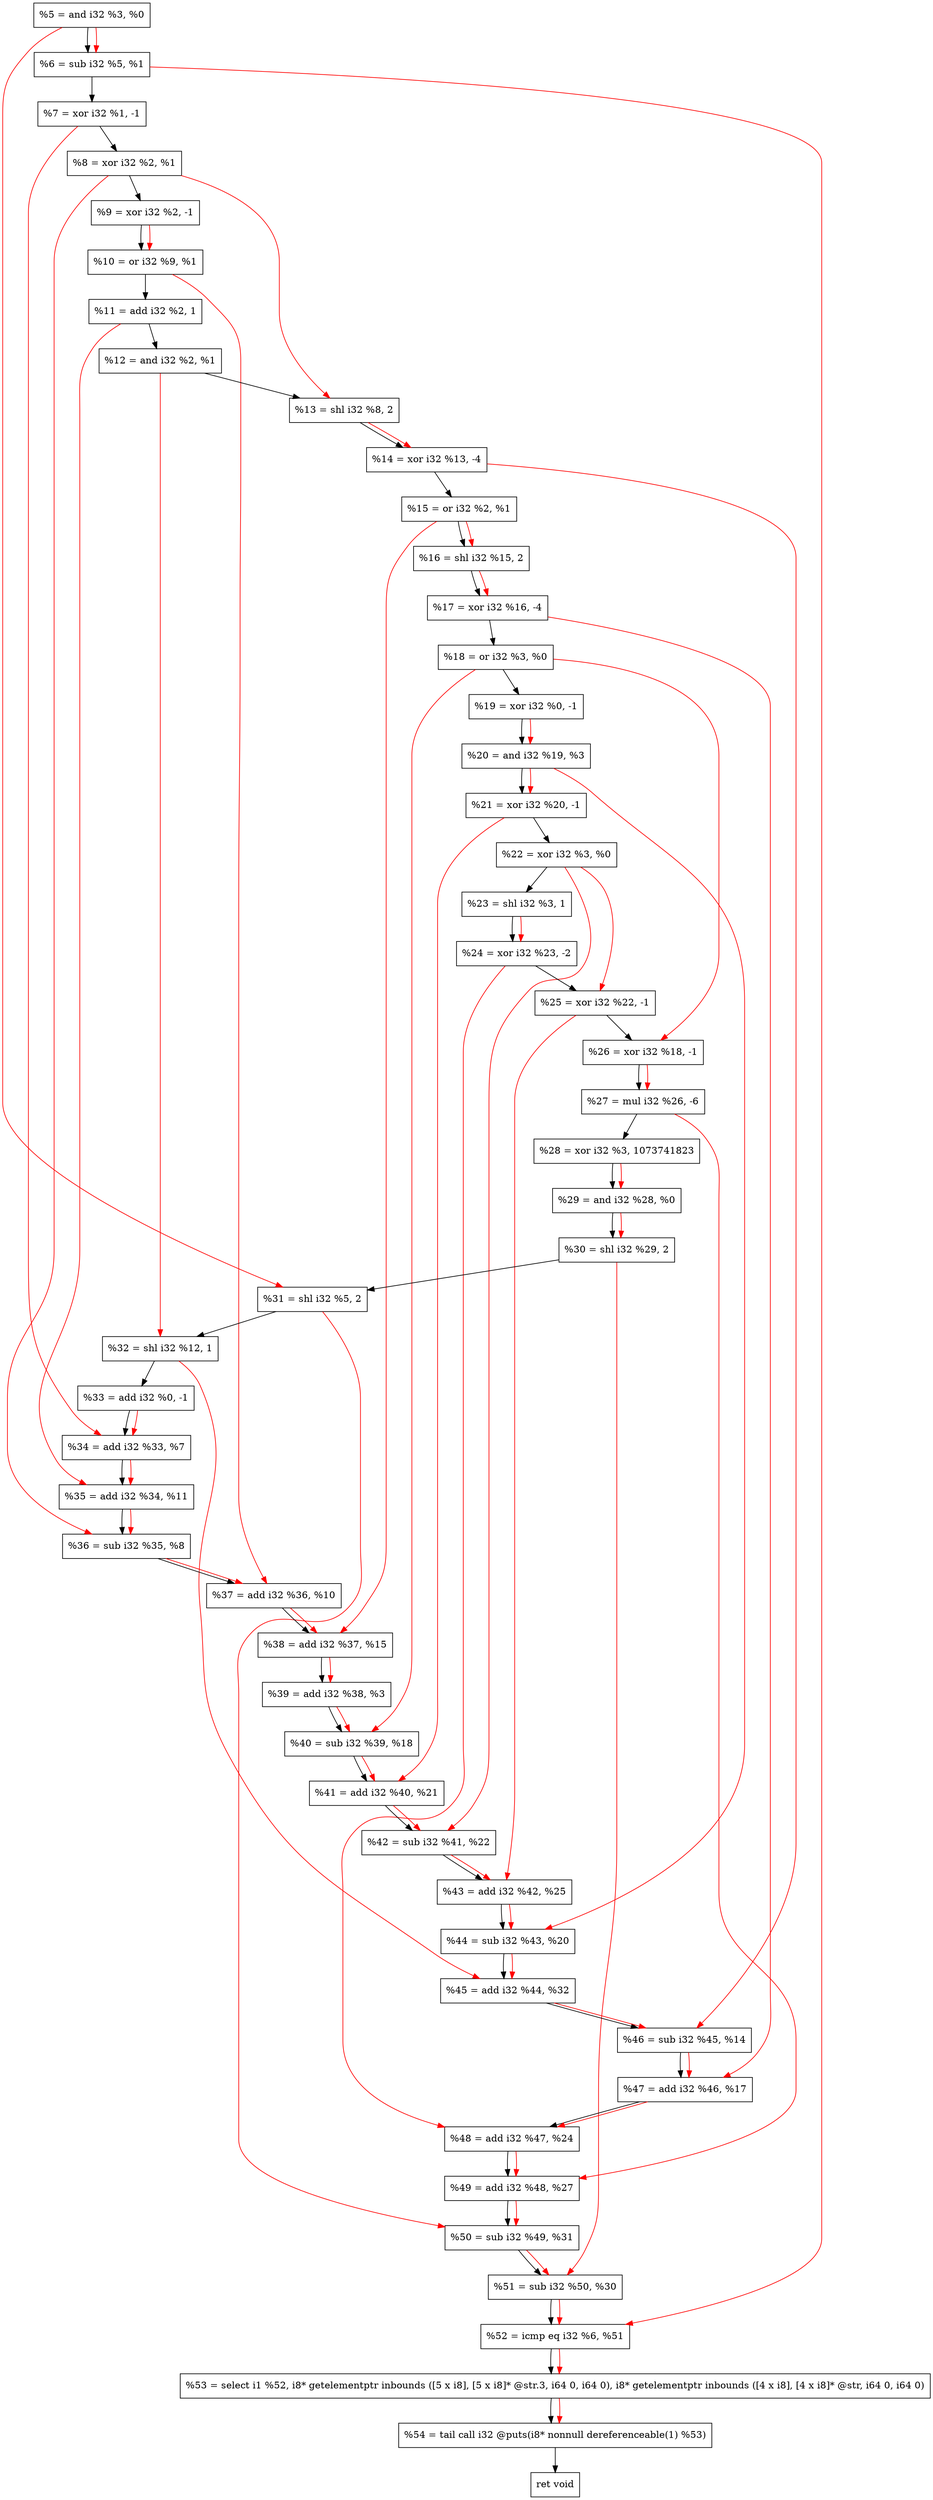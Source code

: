 digraph "DFG for'crackme' function" {
	Node0x1c9d760[shape=record, label="  %5 = and i32 %3, %0"];
	Node0x1c9d7d0[shape=record, label="  %6 = sub i32 %5, %1"];
	Node0x1c9de50[shape=record, label="  %7 = xor i32 %1, -1"];
	Node0x1c9dec0[shape=record, label="  %8 = xor i32 %2, %1"];
	Node0x1c9df30[shape=record, label="  %9 = xor i32 %2, -1"];
	Node0x1c9dfa0[shape=record, label="  %10 = or i32 %9, %1"];
	Node0x1c9e040[shape=record, label="  %11 = add i32 %2, 1"];
	Node0x1c9e0b0[shape=record, label="  %12 = and i32 %2, %1"];
	Node0x1c9e150[shape=record, label="  %13 = shl i32 %8, 2"];
	Node0x1c9e1f0[shape=record, label="  %14 = xor i32 %13, -4"];
	Node0x1c9e260[shape=record, label="  %15 = or i32 %2, %1"];
	Node0x1c9e2d0[shape=record, label="  %16 = shl i32 %15, 2"];
	Node0x1c9e340[shape=record, label="  %17 = xor i32 %16, -4"];
	Node0x1c9e3b0[shape=record, label="  %18 = or i32 %3, %0"];
	Node0x1c9e420[shape=record, label="  %19 = xor i32 %0, -1"];
	Node0x1c9e490[shape=record, label="  %20 = and i32 %19, %3"];
	Node0x1c9e500[shape=record, label="  %21 = xor i32 %20, -1"];
	Node0x1c9e570[shape=record, label="  %22 = xor i32 %3, %0"];
	Node0x1c9e5e0[shape=record, label="  %23 = shl i32 %3, 1"];
	Node0x1c9e680[shape=record, label="  %24 = xor i32 %23, -2"];
	Node0x1c9e6f0[shape=record, label="  %25 = xor i32 %22, -1"];
	Node0x1c9e760[shape=record, label="  %26 = xor i32 %18, -1"];
	Node0x1c9e800[shape=record, label="  %27 = mul i32 %26, -6"];
	Node0x1c9e8a0[shape=record, label="  %28 = xor i32 %3, 1073741823"];
	Node0x1c9e910[shape=record, label="  %29 = and i32 %28, %0"];
	Node0x1c9e980[shape=record, label="  %30 = shl i32 %29, 2"];
	Node0x1c9e9f0[shape=record, label="  %31 = shl i32 %5, 2"];
	Node0x1c9ea60[shape=record, label="  %32 = shl i32 %12, 1"];
	Node0x1c9ece0[shape=record, label="  %33 = add i32 %0, -1"];
	Node0x1c9ed50[shape=record, label="  %34 = add i32 %33, %7"];
	Node0x1c9edc0[shape=record, label="  %35 = add i32 %34, %11"];
	Node0x1c9ee30[shape=record, label="  %36 = sub i32 %35, %8"];
	Node0x1c9eea0[shape=record, label="  %37 = add i32 %36, %10"];
	Node0x1c9ef10[shape=record, label="  %38 = add i32 %37, %15"];
	Node0x1c9ef80[shape=record, label="  %39 = add i32 %38, %3"];
	Node0x1c9eff0[shape=record, label="  %40 = sub i32 %39, %18"];
	Node0x1c9f060[shape=record, label="  %41 = add i32 %40, %21"];
	Node0x1c9f0d0[shape=record, label="  %42 = sub i32 %41, %22"];
	Node0x1c9f140[shape=record, label="  %43 = add i32 %42, %25"];
	Node0x1c9f1b0[shape=record, label="  %44 = sub i32 %43, %20"];
	Node0x1c9f220[shape=record, label="  %45 = add i32 %44, %32"];
	Node0x1c9f290[shape=record, label="  %46 = sub i32 %45, %14"];
	Node0x1c9f300[shape=record, label="  %47 = add i32 %46, %17"];
	Node0x1c9f370[shape=record, label="  %48 = add i32 %47, %24"];
	Node0x1c9f3e0[shape=record, label="  %49 = add i32 %48, %27"];
	Node0x1c9f450[shape=record, label="  %50 = sub i32 %49, %31"];
	Node0x1c9f4c0[shape=record, label="  %51 = sub i32 %50, %30"];
	Node0x1c9f530[shape=record, label="  %52 = icmp eq i32 %6, %51"];
	Node0x1c3e268[shape=record, label="  %53 = select i1 %52, i8* getelementptr inbounds ([5 x i8], [5 x i8]* @str.3, i64 0, i64 0), i8* getelementptr inbounds ([4 x i8], [4 x i8]* @str, i64 0, i64 0)"];
	Node0x1c9f9d0[shape=record, label="  %54 = tail call i32 @puts(i8* nonnull dereferenceable(1) %53)"];
	Node0x1c9fa20[shape=record, label="  ret void"];
	Node0x1c9d760 -> Node0x1c9d7d0;
	Node0x1c9d7d0 -> Node0x1c9de50;
	Node0x1c9de50 -> Node0x1c9dec0;
	Node0x1c9dec0 -> Node0x1c9df30;
	Node0x1c9df30 -> Node0x1c9dfa0;
	Node0x1c9dfa0 -> Node0x1c9e040;
	Node0x1c9e040 -> Node0x1c9e0b0;
	Node0x1c9e0b0 -> Node0x1c9e150;
	Node0x1c9e150 -> Node0x1c9e1f0;
	Node0x1c9e1f0 -> Node0x1c9e260;
	Node0x1c9e260 -> Node0x1c9e2d0;
	Node0x1c9e2d0 -> Node0x1c9e340;
	Node0x1c9e340 -> Node0x1c9e3b0;
	Node0x1c9e3b0 -> Node0x1c9e420;
	Node0x1c9e420 -> Node0x1c9e490;
	Node0x1c9e490 -> Node0x1c9e500;
	Node0x1c9e500 -> Node0x1c9e570;
	Node0x1c9e570 -> Node0x1c9e5e0;
	Node0x1c9e5e0 -> Node0x1c9e680;
	Node0x1c9e680 -> Node0x1c9e6f0;
	Node0x1c9e6f0 -> Node0x1c9e760;
	Node0x1c9e760 -> Node0x1c9e800;
	Node0x1c9e800 -> Node0x1c9e8a0;
	Node0x1c9e8a0 -> Node0x1c9e910;
	Node0x1c9e910 -> Node0x1c9e980;
	Node0x1c9e980 -> Node0x1c9e9f0;
	Node0x1c9e9f0 -> Node0x1c9ea60;
	Node0x1c9ea60 -> Node0x1c9ece0;
	Node0x1c9ece0 -> Node0x1c9ed50;
	Node0x1c9ed50 -> Node0x1c9edc0;
	Node0x1c9edc0 -> Node0x1c9ee30;
	Node0x1c9ee30 -> Node0x1c9eea0;
	Node0x1c9eea0 -> Node0x1c9ef10;
	Node0x1c9ef10 -> Node0x1c9ef80;
	Node0x1c9ef80 -> Node0x1c9eff0;
	Node0x1c9eff0 -> Node0x1c9f060;
	Node0x1c9f060 -> Node0x1c9f0d0;
	Node0x1c9f0d0 -> Node0x1c9f140;
	Node0x1c9f140 -> Node0x1c9f1b0;
	Node0x1c9f1b0 -> Node0x1c9f220;
	Node0x1c9f220 -> Node0x1c9f290;
	Node0x1c9f290 -> Node0x1c9f300;
	Node0x1c9f300 -> Node0x1c9f370;
	Node0x1c9f370 -> Node0x1c9f3e0;
	Node0x1c9f3e0 -> Node0x1c9f450;
	Node0x1c9f450 -> Node0x1c9f4c0;
	Node0x1c9f4c0 -> Node0x1c9f530;
	Node0x1c9f530 -> Node0x1c3e268;
	Node0x1c3e268 -> Node0x1c9f9d0;
	Node0x1c9f9d0 -> Node0x1c9fa20;
edge [color=red]
	Node0x1c9d760 -> Node0x1c9d7d0;
	Node0x1c9df30 -> Node0x1c9dfa0;
	Node0x1c9dec0 -> Node0x1c9e150;
	Node0x1c9e150 -> Node0x1c9e1f0;
	Node0x1c9e260 -> Node0x1c9e2d0;
	Node0x1c9e2d0 -> Node0x1c9e340;
	Node0x1c9e420 -> Node0x1c9e490;
	Node0x1c9e490 -> Node0x1c9e500;
	Node0x1c9e5e0 -> Node0x1c9e680;
	Node0x1c9e570 -> Node0x1c9e6f0;
	Node0x1c9e3b0 -> Node0x1c9e760;
	Node0x1c9e760 -> Node0x1c9e800;
	Node0x1c9e8a0 -> Node0x1c9e910;
	Node0x1c9e910 -> Node0x1c9e980;
	Node0x1c9d760 -> Node0x1c9e9f0;
	Node0x1c9e0b0 -> Node0x1c9ea60;
	Node0x1c9ece0 -> Node0x1c9ed50;
	Node0x1c9de50 -> Node0x1c9ed50;
	Node0x1c9ed50 -> Node0x1c9edc0;
	Node0x1c9e040 -> Node0x1c9edc0;
	Node0x1c9edc0 -> Node0x1c9ee30;
	Node0x1c9dec0 -> Node0x1c9ee30;
	Node0x1c9ee30 -> Node0x1c9eea0;
	Node0x1c9dfa0 -> Node0x1c9eea0;
	Node0x1c9eea0 -> Node0x1c9ef10;
	Node0x1c9e260 -> Node0x1c9ef10;
	Node0x1c9ef10 -> Node0x1c9ef80;
	Node0x1c9ef80 -> Node0x1c9eff0;
	Node0x1c9e3b0 -> Node0x1c9eff0;
	Node0x1c9eff0 -> Node0x1c9f060;
	Node0x1c9e500 -> Node0x1c9f060;
	Node0x1c9f060 -> Node0x1c9f0d0;
	Node0x1c9e570 -> Node0x1c9f0d0;
	Node0x1c9f0d0 -> Node0x1c9f140;
	Node0x1c9e6f0 -> Node0x1c9f140;
	Node0x1c9f140 -> Node0x1c9f1b0;
	Node0x1c9e490 -> Node0x1c9f1b0;
	Node0x1c9f1b0 -> Node0x1c9f220;
	Node0x1c9ea60 -> Node0x1c9f220;
	Node0x1c9f220 -> Node0x1c9f290;
	Node0x1c9e1f0 -> Node0x1c9f290;
	Node0x1c9f290 -> Node0x1c9f300;
	Node0x1c9e340 -> Node0x1c9f300;
	Node0x1c9f300 -> Node0x1c9f370;
	Node0x1c9e680 -> Node0x1c9f370;
	Node0x1c9f370 -> Node0x1c9f3e0;
	Node0x1c9e800 -> Node0x1c9f3e0;
	Node0x1c9f3e0 -> Node0x1c9f450;
	Node0x1c9e9f0 -> Node0x1c9f450;
	Node0x1c9f450 -> Node0x1c9f4c0;
	Node0x1c9e980 -> Node0x1c9f4c0;
	Node0x1c9d7d0 -> Node0x1c9f530;
	Node0x1c9f4c0 -> Node0x1c9f530;
	Node0x1c9f530 -> Node0x1c3e268;
	Node0x1c3e268 -> Node0x1c9f9d0;
}
